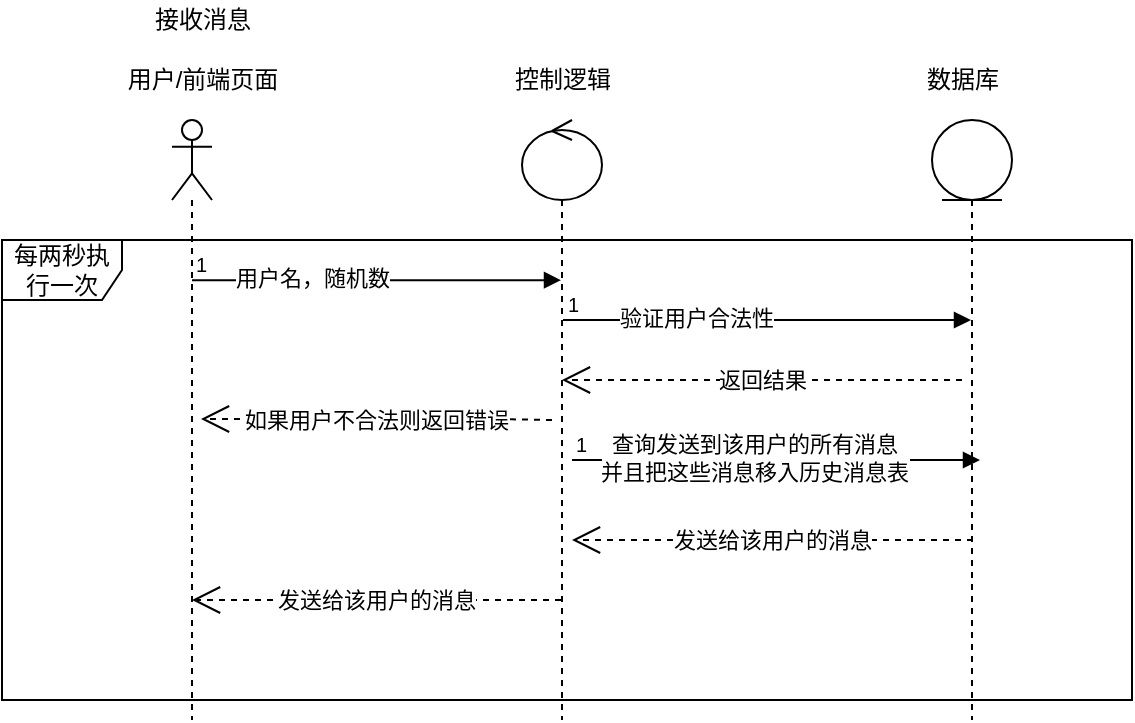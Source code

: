 <mxfile version="13.0.1" type="device"><diagram id="0MY60TtRZKbMGyrhUuQr" name="Page-1"><mxGraphModel dx="1422" dy="751" grid="1" gridSize="10" guides="1" tooltips="1" connect="1" arrows="1" fold="1" page="1" pageScale="1" pageWidth="850" pageHeight="1100" math="0" shadow="0"><root><mxCell id="0"/><mxCell id="1" parent="0"/><mxCell id="bAnWO_j6ryaxsYMu-iIN-1" value="" style="shape=umlLifeline;participant=umlActor;perimeter=lifelinePerimeter;whiteSpace=wrap;html=1;container=1;collapsible=0;recursiveResize=0;verticalAlign=top;spacingTop=36;labelBackgroundColor=#ffffff;outlineConnect=0;" vertex="1" parent="1"><mxGeometry x="190" y="100" width="20" height="300" as="geometry"/></mxCell><mxCell id="bAnWO_j6ryaxsYMu-iIN-2" value="" style="shape=umlLifeline;participant=umlControl;perimeter=lifelinePerimeter;whiteSpace=wrap;html=1;container=1;collapsible=0;recursiveResize=0;verticalAlign=top;spacingTop=36;labelBackgroundColor=#ffffff;outlineConnect=0;" vertex="1" parent="1"><mxGeometry x="365" y="100" width="40" height="300" as="geometry"/></mxCell><mxCell id="bAnWO_j6ryaxsYMu-iIN-3" value="" style="shape=umlLifeline;participant=umlEntity;perimeter=lifelinePerimeter;whiteSpace=wrap;html=1;container=1;collapsible=0;recursiveResize=0;verticalAlign=top;spacingTop=36;labelBackgroundColor=#ffffff;outlineConnect=0;" vertex="1" parent="1"><mxGeometry x="570" y="100" width="40" height="300" as="geometry"/></mxCell><mxCell id="bAnWO_j6ryaxsYMu-iIN-4" value="接收消息" style="text;html=1;align=center;verticalAlign=middle;resizable=0;points=[];autosize=1;" vertex="1" parent="1"><mxGeometry x="175" y="40" width="60" height="20" as="geometry"/></mxCell><mxCell id="bAnWO_j6ryaxsYMu-iIN-5" value="用户/前端页面" style="text;html=1;align=center;verticalAlign=middle;resizable=0;points=[];autosize=1;" vertex="1" parent="1"><mxGeometry x="160" y="70" width="90" height="20" as="geometry"/></mxCell><mxCell id="bAnWO_j6ryaxsYMu-iIN-6" value="控制逻辑" style="text;html=1;align=center;verticalAlign=middle;resizable=0;points=[];autosize=1;" vertex="1" parent="1"><mxGeometry x="355" y="70" width="60" height="20" as="geometry"/></mxCell><mxCell id="bAnWO_j6ryaxsYMu-iIN-7" value="数据库" style="text;html=1;align=center;verticalAlign=middle;resizable=0;points=[];autosize=1;" vertex="1" parent="1"><mxGeometry x="560" y="70" width="50" height="20" as="geometry"/></mxCell><mxCell id="bAnWO_j6ryaxsYMu-iIN-8" value="" style="endArrow=block;endFill=1;html=1;edgeStyle=orthogonalEdgeStyle;align=left;verticalAlign=top;exitX=0.5;exitY=0.267;exitDx=0;exitDy=0;exitPerimeter=0;" edge="1" parent="1" source="bAnWO_j6ryaxsYMu-iIN-1" target="bAnWO_j6ryaxsYMu-iIN-2"><mxGeometry x="-1" relative="1" as="geometry"><mxPoint x="200" y="160" as="sourcePoint"/><mxPoint x="360" y="160" as="targetPoint"/><Array as="points"><mxPoint x="340" y="180"/><mxPoint x="340" y="180"/></Array></mxGeometry></mxCell><mxCell id="bAnWO_j6ryaxsYMu-iIN-9" value="1" style="resizable=0;html=1;align=left;verticalAlign=bottom;labelBackgroundColor=#ffffff;fontSize=10;" connectable="0" vertex="1" parent="bAnWO_j6ryaxsYMu-iIN-8"><mxGeometry x="-1" relative="1" as="geometry"/></mxCell><mxCell id="bAnWO_j6ryaxsYMu-iIN-10" value="用户名，随机数" style="edgeLabel;html=1;align=center;verticalAlign=middle;resizable=0;points=[];" vertex="1" connectable="0" parent="bAnWO_j6ryaxsYMu-iIN-8"><mxGeometry x="-0.35" y="1" relative="1" as="geometry"><mxPoint as="offset"/></mxGeometry></mxCell><mxCell id="bAnWO_j6ryaxsYMu-iIN-11" value="" style="endArrow=block;endFill=1;html=1;edgeStyle=orthogonalEdgeStyle;align=left;verticalAlign=top;exitX=0.5;exitY=0.267;exitDx=0;exitDy=0;exitPerimeter=0;" edge="1" parent="1" target="bAnWO_j6ryaxsYMu-iIN-3"><mxGeometry x="-1" relative="1" as="geometry"><mxPoint x="385.5" y="200.0" as="sourcePoint"/><mxPoint x="570" y="200.0" as="targetPoint"/><Array as="points"><mxPoint x="550" y="200"/><mxPoint x="550" y="200"/></Array></mxGeometry></mxCell><mxCell id="bAnWO_j6ryaxsYMu-iIN-12" value="1" style="resizable=0;html=1;align=left;verticalAlign=bottom;labelBackgroundColor=#ffffff;fontSize=10;" connectable="0" vertex="1" parent="bAnWO_j6ryaxsYMu-iIN-11"><mxGeometry x="-1" relative="1" as="geometry"/></mxCell><mxCell id="bAnWO_j6ryaxsYMu-iIN-13" value="验证用户合法性" style="edgeLabel;html=1;align=center;verticalAlign=middle;resizable=0;points=[];" vertex="1" connectable="0" parent="bAnWO_j6ryaxsYMu-iIN-11"><mxGeometry x="-0.35" y="1" relative="1" as="geometry"><mxPoint as="offset"/></mxGeometry></mxCell><mxCell id="bAnWO_j6ryaxsYMu-iIN-14" value="返回结果" style="endArrow=open;endSize=12;dashed=1;html=1;" edge="1" parent="1" target="bAnWO_j6ryaxsYMu-iIN-2"><mxGeometry width="160" relative="1" as="geometry"><mxPoint x="585" y="230" as="sourcePoint"/><mxPoint x="415" y="230" as="targetPoint"/><Array as="points"><mxPoint x="530" y="230"/></Array></mxGeometry></mxCell><mxCell id="bAnWO_j6ryaxsYMu-iIN-15" value="如果用户不合法则返回错误" style="endArrow=open;endSize=12;dashed=1;html=1;" edge="1" parent="1"><mxGeometry width="160" relative="1" as="geometry"><mxPoint x="380" y="250" as="sourcePoint"/><mxPoint x="204.5" y="249.5" as="targetPoint"/><Array as="points"><mxPoint x="350" y="249.5"/></Array></mxGeometry></mxCell><mxCell id="bAnWO_j6ryaxsYMu-iIN-16" value="" style="endArrow=block;endFill=1;html=1;edgeStyle=orthogonalEdgeStyle;align=left;verticalAlign=top;exitX=0.5;exitY=0.267;exitDx=0;exitDy=0;exitPerimeter=0;" edge="1" parent="1"><mxGeometry x="-1" relative="1" as="geometry"><mxPoint x="390" y="270" as="sourcePoint"/><mxPoint x="594" y="270" as="targetPoint"/><Array as="points"><mxPoint x="554.5" y="270"/><mxPoint x="554.5" y="270"/></Array></mxGeometry></mxCell><mxCell id="bAnWO_j6ryaxsYMu-iIN-17" value="1" style="resizable=0;html=1;align=left;verticalAlign=bottom;labelBackgroundColor=#ffffff;fontSize=10;" connectable="0" vertex="1" parent="bAnWO_j6ryaxsYMu-iIN-16"><mxGeometry x="-1" relative="1" as="geometry"/></mxCell><mxCell id="bAnWO_j6ryaxsYMu-iIN-18" value="&lt;div&gt;查询发送到该用户的所有消息&lt;/div&gt;&lt;div&gt;并且把这些消息移入历史消息表&lt;br&gt;&lt;/div&gt;" style="edgeLabel;html=1;align=center;verticalAlign=middle;resizable=0;points=[];" vertex="1" connectable="0" parent="bAnWO_j6ryaxsYMu-iIN-16"><mxGeometry x="-0.35" y="1" relative="1" as="geometry"><mxPoint x="24" as="offset"/></mxGeometry></mxCell><mxCell id="bAnWO_j6ryaxsYMu-iIN-19" value="发送给该用户的消息" style="endArrow=open;endSize=12;dashed=1;html=1;" edge="1" parent="1"><mxGeometry width="160" relative="1" as="geometry"><mxPoint x="590.5" y="310" as="sourcePoint"/><mxPoint x="390" y="310" as="targetPoint"/><Array as="points"><mxPoint x="535.5" y="310"/></Array></mxGeometry></mxCell><mxCell id="bAnWO_j6ryaxsYMu-iIN-20" value="发送给该用户的消息" style="endArrow=open;endSize=12;dashed=1;html=1;" edge="1" parent="1" source="bAnWO_j6ryaxsYMu-iIN-2"><mxGeometry width="160" relative="1" as="geometry"><mxPoint x="400.5" y="340" as="sourcePoint"/><mxPoint x="200" y="340" as="targetPoint"/><Array as="points"><mxPoint x="345.5" y="340"/></Array></mxGeometry></mxCell><mxCell id="bAnWO_j6ryaxsYMu-iIN-21" value="每两秒执行一次" style="shape=umlFrame;whiteSpace=wrap;html=1;" vertex="1" parent="1"><mxGeometry x="105" y="160" width="565" height="230" as="geometry"/></mxCell></root></mxGraphModel></diagram></mxfile>